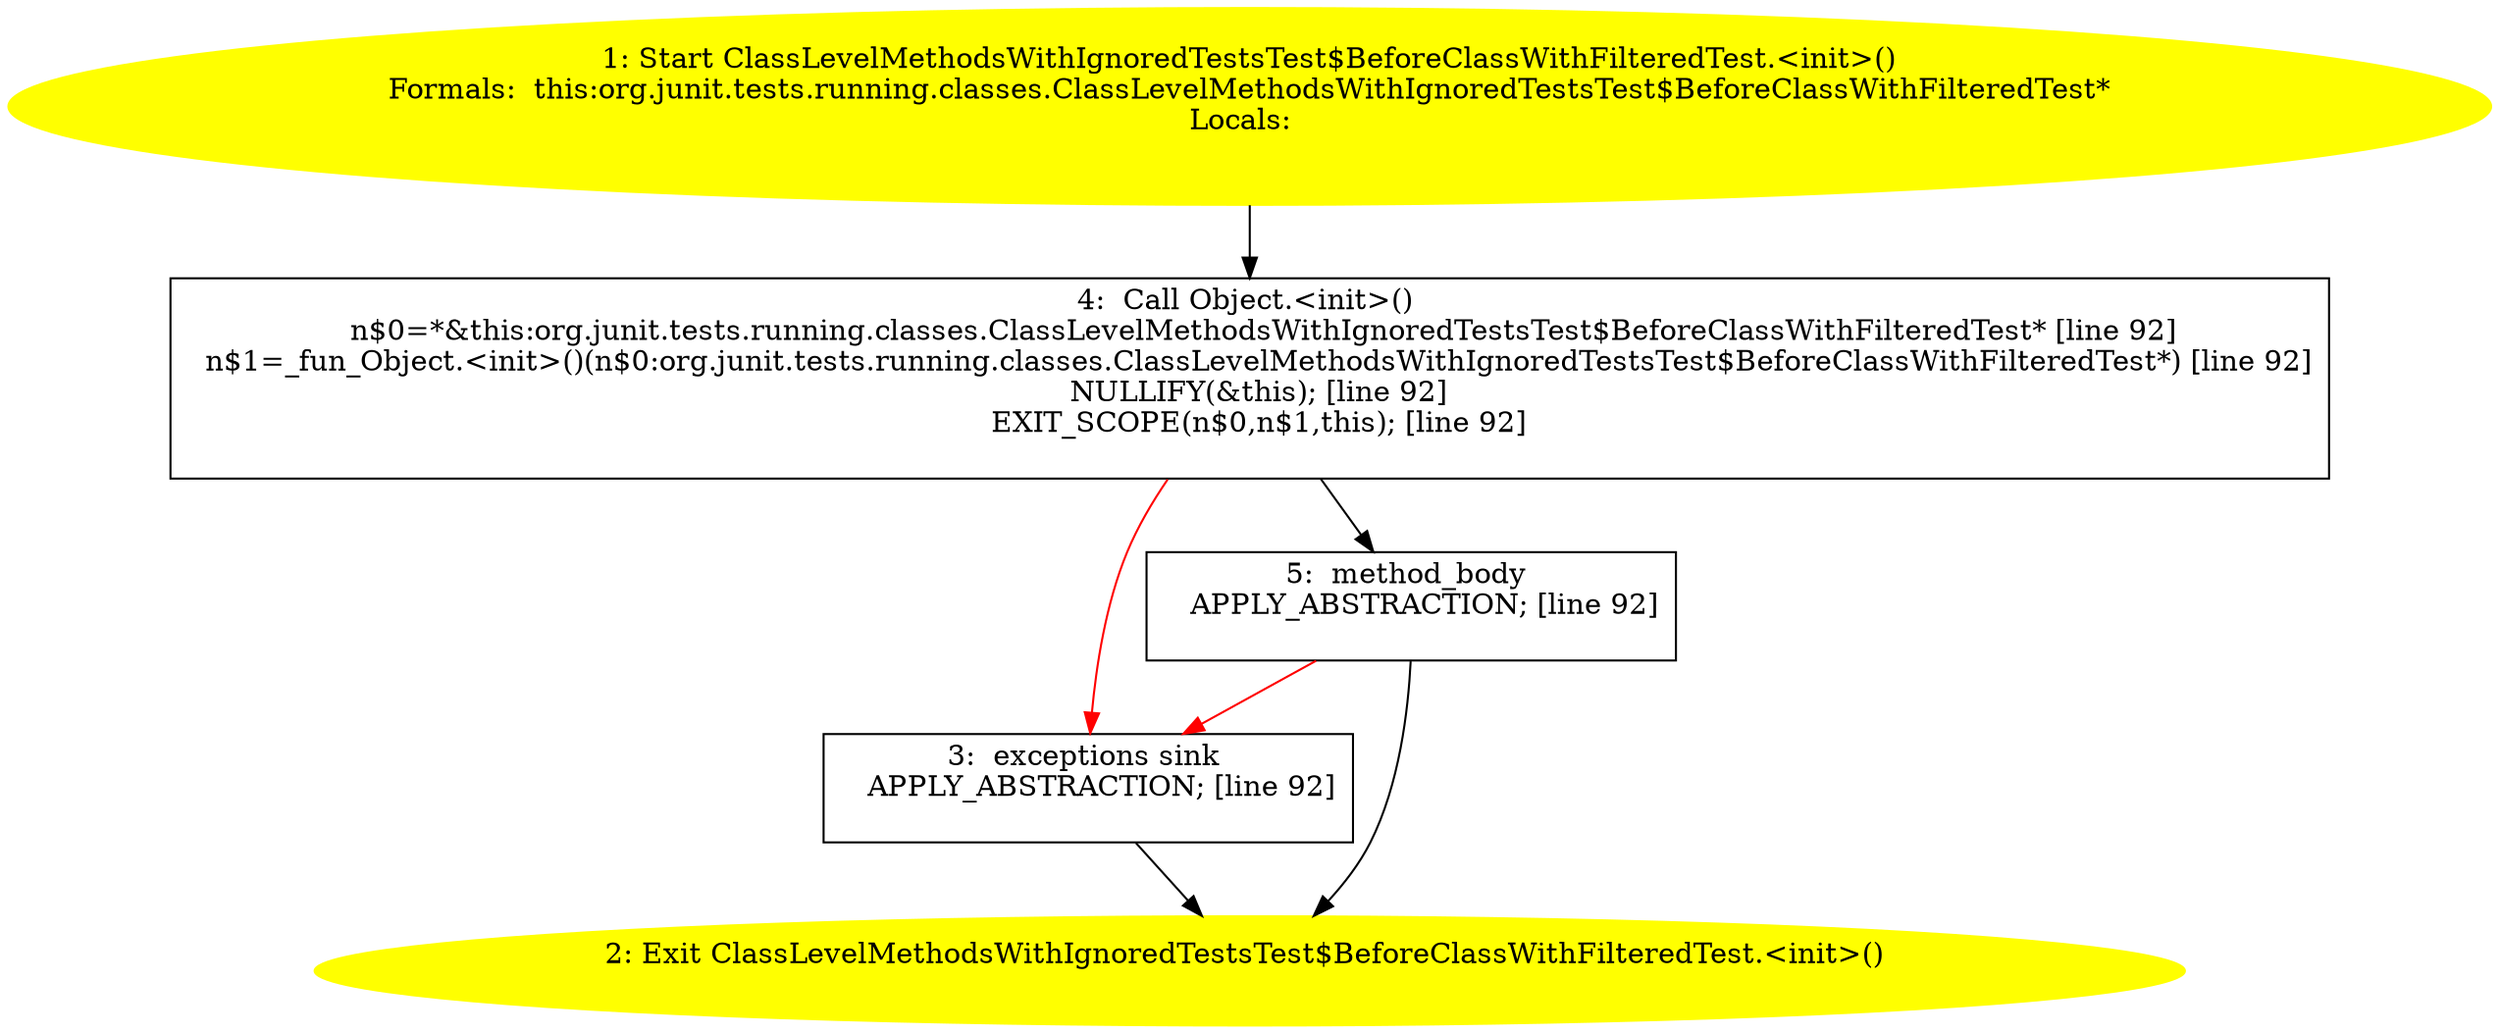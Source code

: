 /* @generated */
digraph cfg {
"org.junit.tests.running.classes.ClassLevelMethodsWithIgnoredTestsTest$BeforeClassWithFilteredTest.<i.218862929b61328f42c8740831e9d676_1" [label="1: Start ClassLevelMethodsWithIgnoredTestsTest$BeforeClassWithFilteredTest.<init>()\nFormals:  this:org.junit.tests.running.classes.ClassLevelMethodsWithIgnoredTestsTest$BeforeClassWithFilteredTest*\nLocals:  \n  " color=yellow style=filled]
	

	 "org.junit.tests.running.classes.ClassLevelMethodsWithIgnoredTestsTest$BeforeClassWithFilteredTest.<i.218862929b61328f42c8740831e9d676_1" -> "org.junit.tests.running.classes.ClassLevelMethodsWithIgnoredTestsTest$BeforeClassWithFilteredTest.<i.218862929b61328f42c8740831e9d676_4" ;
"org.junit.tests.running.classes.ClassLevelMethodsWithIgnoredTestsTest$BeforeClassWithFilteredTest.<i.218862929b61328f42c8740831e9d676_2" [label="2: Exit ClassLevelMethodsWithIgnoredTestsTest$BeforeClassWithFilteredTest.<init>() \n  " color=yellow style=filled]
	

"org.junit.tests.running.classes.ClassLevelMethodsWithIgnoredTestsTest$BeforeClassWithFilteredTest.<i.218862929b61328f42c8740831e9d676_3" [label="3:  exceptions sink \n   APPLY_ABSTRACTION; [line 92]\n " shape="box"]
	

	 "org.junit.tests.running.classes.ClassLevelMethodsWithIgnoredTestsTest$BeforeClassWithFilteredTest.<i.218862929b61328f42c8740831e9d676_3" -> "org.junit.tests.running.classes.ClassLevelMethodsWithIgnoredTestsTest$BeforeClassWithFilteredTest.<i.218862929b61328f42c8740831e9d676_2" ;
"org.junit.tests.running.classes.ClassLevelMethodsWithIgnoredTestsTest$BeforeClassWithFilteredTest.<i.218862929b61328f42c8740831e9d676_4" [label="4:  Call Object.<init>() \n   n$0=*&this:org.junit.tests.running.classes.ClassLevelMethodsWithIgnoredTestsTest$BeforeClassWithFilteredTest* [line 92]\n  n$1=_fun_Object.<init>()(n$0:org.junit.tests.running.classes.ClassLevelMethodsWithIgnoredTestsTest$BeforeClassWithFilteredTest*) [line 92]\n  NULLIFY(&this); [line 92]\n  EXIT_SCOPE(n$0,n$1,this); [line 92]\n " shape="box"]
	

	 "org.junit.tests.running.classes.ClassLevelMethodsWithIgnoredTestsTest$BeforeClassWithFilteredTest.<i.218862929b61328f42c8740831e9d676_4" -> "org.junit.tests.running.classes.ClassLevelMethodsWithIgnoredTestsTest$BeforeClassWithFilteredTest.<i.218862929b61328f42c8740831e9d676_5" ;
	 "org.junit.tests.running.classes.ClassLevelMethodsWithIgnoredTestsTest$BeforeClassWithFilteredTest.<i.218862929b61328f42c8740831e9d676_4" -> "org.junit.tests.running.classes.ClassLevelMethodsWithIgnoredTestsTest$BeforeClassWithFilteredTest.<i.218862929b61328f42c8740831e9d676_3" [color="red" ];
"org.junit.tests.running.classes.ClassLevelMethodsWithIgnoredTestsTest$BeforeClassWithFilteredTest.<i.218862929b61328f42c8740831e9d676_5" [label="5:  method_body \n   APPLY_ABSTRACTION; [line 92]\n " shape="box"]
	

	 "org.junit.tests.running.classes.ClassLevelMethodsWithIgnoredTestsTest$BeforeClassWithFilteredTest.<i.218862929b61328f42c8740831e9d676_5" -> "org.junit.tests.running.classes.ClassLevelMethodsWithIgnoredTestsTest$BeforeClassWithFilteredTest.<i.218862929b61328f42c8740831e9d676_2" ;
	 "org.junit.tests.running.classes.ClassLevelMethodsWithIgnoredTestsTest$BeforeClassWithFilteredTest.<i.218862929b61328f42c8740831e9d676_5" -> "org.junit.tests.running.classes.ClassLevelMethodsWithIgnoredTestsTest$BeforeClassWithFilteredTest.<i.218862929b61328f42c8740831e9d676_3" [color="red" ];
}
